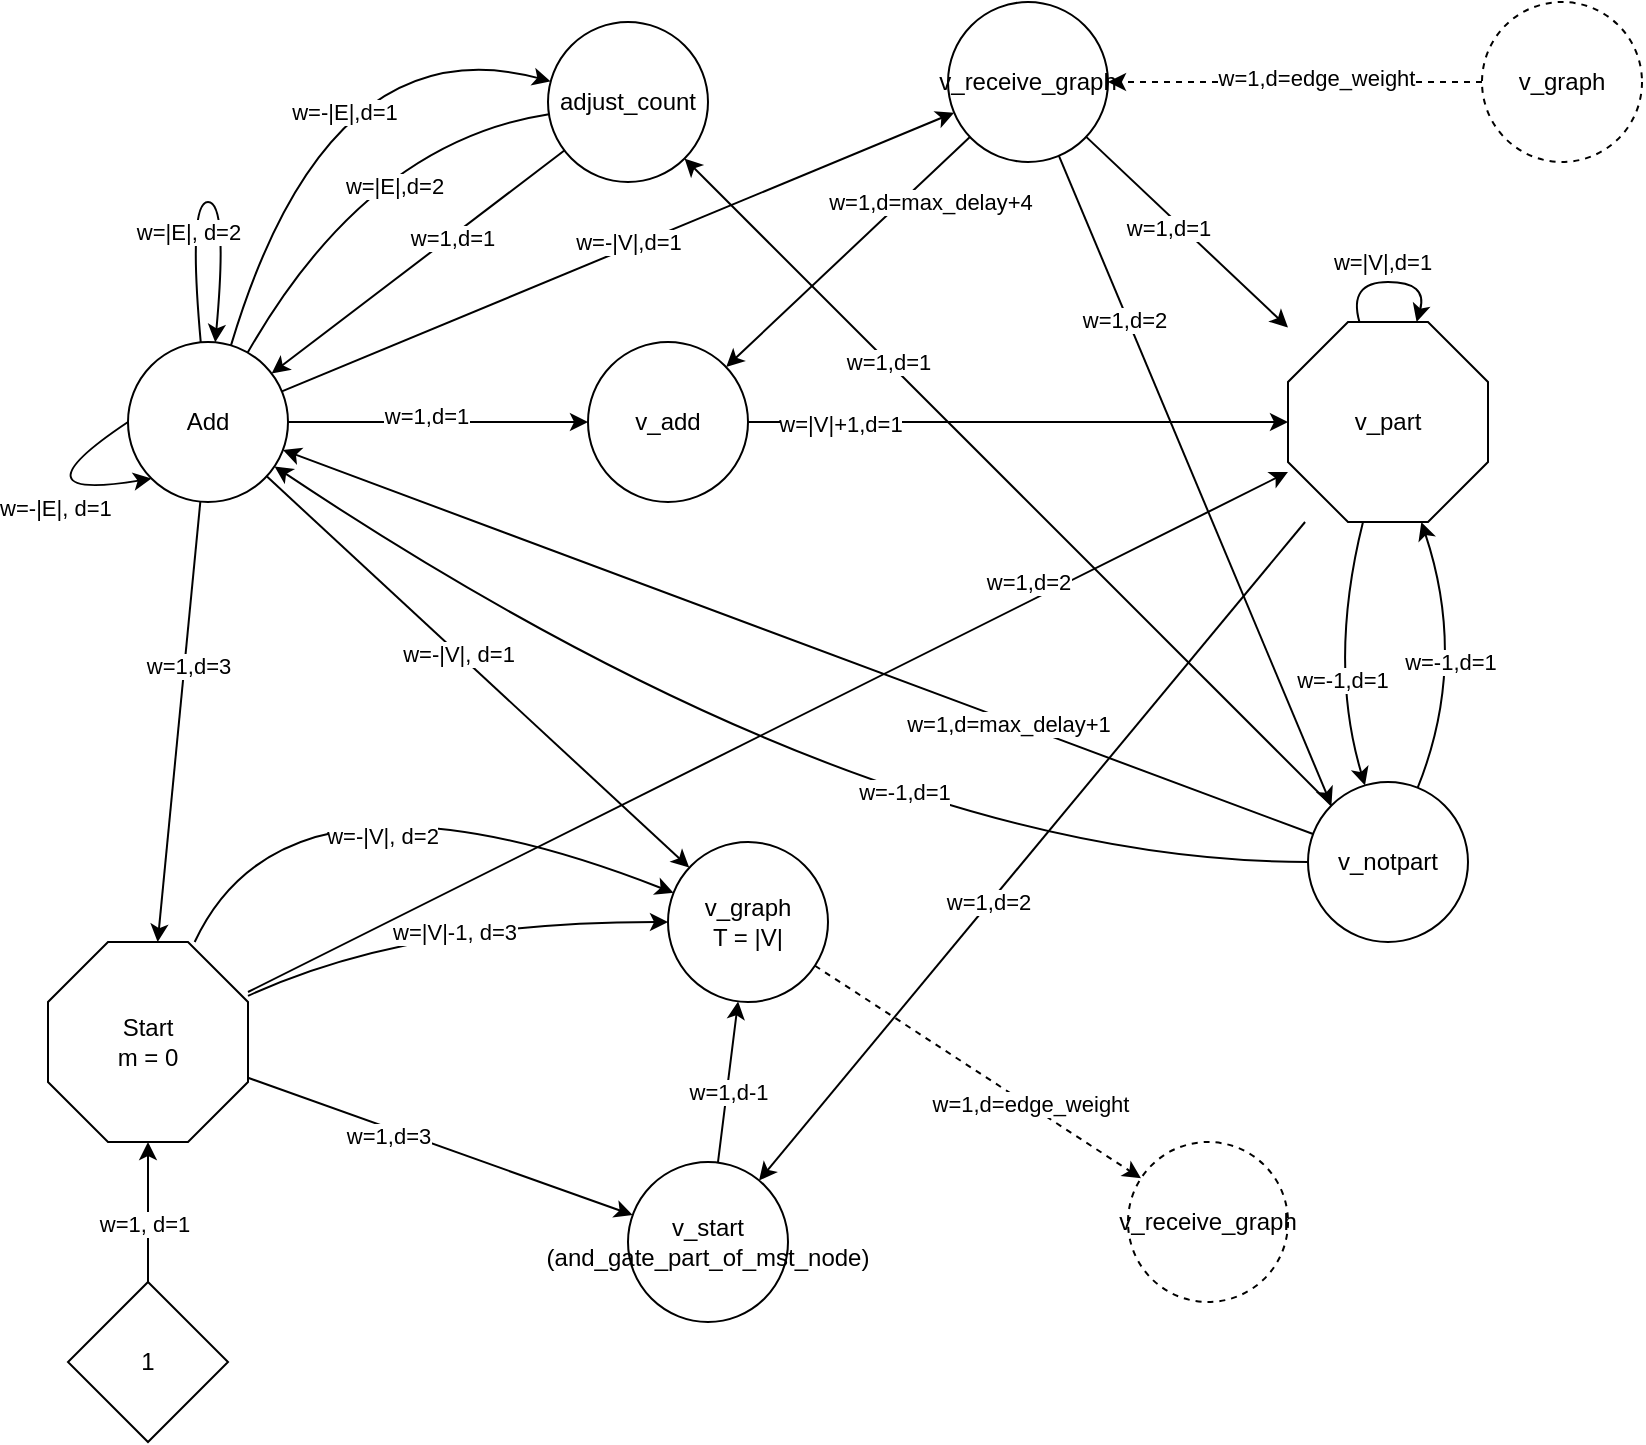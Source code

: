 <mxfile version="25.0.3">
  <diagram name="Pagina-1" id="IN2GnqsbCBUMsIS-wJ98">
    <mxGraphModel dx="670" dy="943" grid="1" gridSize="10" guides="1" tooltips="1" connect="1" arrows="1" fold="1" page="1" pageScale="1" pageWidth="827" pageHeight="1169" math="0" shadow="0">
      <root>
        <mxCell id="0" />
        <mxCell id="1" parent="0" />
        <mxCell id="YsAKR73XazrwtLxm75Nd-1" value="1" style="rhombus;whiteSpace=wrap;html=1;" parent="1" vertex="1">
          <mxGeometry x="40" y="640" width="80" height="80" as="geometry" />
        </mxCell>
        <mxCell id="YsAKR73XazrwtLxm75Nd-2" value="Start&lt;div&gt;m = 0&lt;/div&gt;" style="whiteSpace=wrap;html=1;shape=mxgraph.basic.octagon2;align=center;verticalAlign=middle;dx=15;" parent="1" vertex="1">
          <mxGeometry x="30" y="470" width="100" height="100" as="geometry" />
        </mxCell>
        <mxCell id="YsAKR73XazrwtLxm75Nd-3" value="" style="endArrow=classic;html=1;rounded=0;" parent="1" source="YsAKR73XazrwtLxm75Nd-1" target="YsAKR73XazrwtLxm75Nd-2" edge="1">
          <mxGeometry width="50" height="50" relative="1" as="geometry">
            <mxPoint x="390" y="410" as="sourcePoint" />
            <mxPoint x="440" y="360" as="targetPoint" />
          </mxGeometry>
        </mxCell>
        <mxCell id="YsAKR73XazrwtLxm75Nd-24" value="w=1, d=1" style="edgeLabel;html=1;align=center;verticalAlign=middle;resizable=0;points=[];" parent="YsAKR73XazrwtLxm75Nd-3" vertex="1" connectable="0">
          <mxGeometry x="-0.171" y="2" relative="1" as="geometry">
            <mxPoint as="offset" />
          </mxGeometry>
        </mxCell>
        <mxCell id="YsAKR73XazrwtLxm75Nd-4" value="v_graph&lt;div&gt;T = |V|&lt;/div&gt;" style="ellipse;whiteSpace=wrap;html=1;aspect=fixed;" parent="1" vertex="1">
          <mxGeometry x="340" y="420" width="80" height="80" as="geometry" />
        </mxCell>
        <mxCell id="YsAKR73XazrwtLxm75Nd-5" value="" style="endArrow=classic;html=1;rounded=0;curved=1;" parent="1" source="YsAKR73XazrwtLxm75Nd-2" target="YsAKR73XazrwtLxm75Nd-4" edge="1">
          <mxGeometry width="50" height="50" relative="1" as="geometry">
            <mxPoint x="390" y="410" as="sourcePoint" />
            <mxPoint x="440" y="360" as="targetPoint" />
            <Array as="points">
              <mxPoint x="150" y="370" />
            </Array>
          </mxGeometry>
        </mxCell>
        <mxCell id="YsAKR73XazrwtLxm75Nd-35" value="w=-|V|, d=2" style="edgeLabel;html=1;align=center;verticalAlign=middle;resizable=0;points=[];" parent="YsAKR73XazrwtLxm75Nd-5" vertex="1" connectable="0">
          <mxGeometry x="0.083" y="-26" relative="1" as="geometry">
            <mxPoint x="-1" as="offset" />
          </mxGeometry>
        </mxCell>
        <mxCell id="YsAKR73XazrwtLxm75Nd-7" value="v_add" style="ellipse;whiteSpace=wrap;html=1;aspect=fixed;" parent="1" vertex="1">
          <mxGeometry x="300" y="170" width="80" height="80" as="geometry" />
        </mxCell>
        <mxCell id="YsAKR73XazrwtLxm75Nd-9" value="v_notpart" style="ellipse;whiteSpace=wrap;html=1;aspect=fixed;" parent="1" vertex="1">
          <mxGeometry x="660" y="390" width="80" height="80" as="geometry" />
        </mxCell>
        <mxCell id="YsAKR73XazrwtLxm75Nd-12" value="v_part" style="whiteSpace=wrap;html=1;shape=mxgraph.basic.octagon2;align=center;verticalAlign=middle;dx=15;" parent="1" vertex="1">
          <mxGeometry x="650" y="160" width="100" height="100" as="geometry" />
        </mxCell>
        <mxCell id="YsAKR73XazrwtLxm75Nd-13" value="" style="endArrow=classic;html=1;rounded=0;curved=1;" parent="1" source="YsAKR73XazrwtLxm75Nd-12" target="YsAKR73XazrwtLxm75Nd-9" edge="1">
          <mxGeometry width="50" height="50" relative="1" as="geometry">
            <mxPoint x="390" y="410" as="sourcePoint" />
            <mxPoint x="440" y="360" as="targetPoint" />
            <Array as="points">
              <mxPoint x="670" y="330" />
            </Array>
          </mxGeometry>
        </mxCell>
        <mxCell id="YsAKR73XazrwtLxm75Nd-51" value="w=-1,d=1" style="edgeLabel;html=1;align=center;verticalAlign=middle;resizable=0;points=[];" parent="YsAKR73XazrwtLxm75Nd-13" vertex="1" connectable="0">
          <mxGeometry x="0.216" y="4" relative="1" as="geometry">
            <mxPoint as="offset" />
          </mxGeometry>
        </mxCell>
        <mxCell id="YsAKR73XazrwtLxm75Nd-14" value="" style="endArrow=classic;html=1;rounded=0;curved=1;" parent="1" source="YsAKR73XazrwtLxm75Nd-9" target="YsAKR73XazrwtLxm75Nd-12" edge="1">
          <mxGeometry width="50" height="50" relative="1" as="geometry">
            <mxPoint x="390" y="410" as="sourcePoint" />
            <mxPoint x="440" y="360" as="targetPoint" />
            <Array as="points">
              <mxPoint x="740" y="330" />
            </Array>
          </mxGeometry>
        </mxCell>
        <mxCell id="YsAKR73XazrwtLxm75Nd-55" value="w=-1,d=1" style="edgeLabel;html=1;align=center;verticalAlign=middle;resizable=0;points=[];" parent="YsAKR73XazrwtLxm75Nd-14" vertex="1" connectable="0">
          <mxGeometry x="-0.089" y="9" relative="1" as="geometry">
            <mxPoint as="offset" />
          </mxGeometry>
        </mxCell>
        <mxCell id="YsAKR73XazrwtLxm75Nd-15" value="v_start&lt;div&gt;(and_gate_part_of_mst_node)&lt;/div&gt;" style="ellipse;whiteSpace=wrap;html=1;aspect=fixed;" parent="1" vertex="1">
          <mxGeometry x="320" y="580" width="80" height="80" as="geometry" />
        </mxCell>
        <mxCell id="YsAKR73XazrwtLxm75Nd-16" value="" style="endArrow=classic;html=1;rounded=0;" parent="1" source="YsAKR73XazrwtLxm75Nd-2" target="YsAKR73XazrwtLxm75Nd-15" edge="1">
          <mxGeometry width="50" height="50" relative="1" as="geometry">
            <mxPoint x="390" y="410" as="sourcePoint" />
            <mxPoint x="440" y="360" as="targetPoint" />
          </mxGeometry>
        </mxCell>
        <mxCell id="YsAKR73XazrwtLxm75Nd-46" value="w=1,d=3" style="edgeLabel;html=1;align=center;verticalAlign=middle;resizable=0;points=[];" parent="YsAKR73XazrwtLxm75Nd-16" vertex="1" connectable="0">
          <mxGeometry x="-0.258" y="-4" relative="1" as="geometry">
            <mxPoint as="offset" />
          </mxGeometry>
        </mxCell>
        <mxCell id="YsAKR73XazrwtLxm75Nd-17" value="" style="endArrow=classic;html=1;rounded=0;" parent="1" source="YsAKR73XazrwtLxm75Nd-12" target="YsAKR73XazrwtLxm75Nd-15" edge="1">
          <mxGeometry width="50" height="50" relative="1" as="geometry">
            <mxPoint x="590" y="300" as="sourcePoint" />
            <mxPoint x="440" y="360" as="targetPoint" />
          </mxGeometry>
        </mxCell>
        <mxCell id="YsAKR73XazrwtLxm75Nd-45" value="w=1,d=2" style="edgeLabel;html=1;align=center;verticalAlign=middle;resizable=0;points=[];" parent="YsAKR73XazrwtLxm75Nd-17" vertex="1" connectable="0">
          <mxGeometry x="0.251" y="3" relative="1" as="geometry">
            <mxPoint x="10" y="-18" as="offset" />
          </mxGeometry>
        </mxCell>
        <mxCell id="YsAKR73XazrwtLxm75Nd-18" value="Add" style="ellipse;whiteSpace=wrap;html=1;aspect=fixed;" parent="1" vertex="1">
          <mxGeometry x="70" y="170" width="80" height="80" as="geometry" />
        </mxCell>
        <mxCell id="YsAKR73XazrwtLxm75Nd-19" value="" style="endArrow=classic;html=1;rounded=0;" parent="1" source="YsAKR73XazrwtLxm75Nd-18" target="YsAKR73XazrwtLxm75Nd-7" edge="1">
          <mxGeometry width="50" height="50" relative="1" as="geometry">
            <mxPoint x="390" y="410" as="sourcePoint" />
            <mxPoint x="440" y="360" as="targetPoint" />
          </mxGeometry>
        </mxCell>
        <mxCell id="YsAKR73XazrwtLxm75Nd-60" value="w=1,d=1" style="edgeLabel;html=1;align=center;verticalAlign=middle;resizable=0;points=[];" parent="YsAKR73XazrwtLxm75Nd-19" vertex="1" connectable="0">
          <mxGeometry x="-0.08" y="3" relative="1" as="geometry">
            <mxPoint as="offset" />
          </mxGeometry>
        </mxCell>
        <mxCell id="YsAKR73XazrwtLxm75Nd-20" value="" style="endArrow=classic;html=1;rounded=0;" parent="1" source="YsAKR73XazrwtLxm75Nd-18" target="YsAKR73XazrwtLxm75Nd-4" edge="1">
          <mxGeometry width="50" height="50" relative="1" as="geometry">
            <mxPoint x="390" y="410" as="sourcePoint" />
            <mxPoint x="440" y="360" as="targetPoint" />
          </mxGeometry>
        </mxCell>
        <mxCell id="YsAKR73XazrwtLxm75Nd-38" value="w=-|V|, d=1" style="edgeLabel;html=1;align=center;verticalAlign=middle;resizable=0;points=[];" parent="YsAKR73XazrwtLxm75Nd-20" vertex="1" connectable="0">
          <mxGeometry x="-0.095" relative="1" as="geometry">
            <mxPoint as="offset" />
          </mxGeometry>
        </mxCell>
        <mxCell id="YsAKR73XazrwtLxm75Nd-21" value="" style="endArrow=classic;html=1;rounded=0;" parent="1" source="YsAKR73XazrwtLxm75Nd-15" target="YsAKR73XazrwtLxm75Nd-4" edge="1">
          <mxGeometry width="50" height="50" relative="1" as="geometry">
            <mxPoint x="390" y="410" as="sourcePoint" />
            <mxPoint x="440" y="360" as="targetPoint" />
          </mxGeometry>
        </mxCell>
        <mxCell id="YsAKR73XazrwtLxm75Nd-47" value="w=1,d-1" style="edgeLabel;html=1;align=center;verticalAlign=middle;resizable=0;points=[];" parent="YsAKR73XazrwtLxm75Nd-21" vertex="1" connectable="0">
          <mxGeometry x="-0.109" relative="1" as="geometry">
            <mxPoint as="offset" />
          </mxGeometry>
        </mxCell>
        <mxCell id="YsAKR73XazrwtLxm75Nd-22" value="" style="endArrow=classic;html=1;rounded=0;" parent="1" source="YsAKR73XazrwtLxm75Nd-7" target="YsAKR73XazrwtLxm75Nd-12" edge="1">
          <mxGeometry width="50" height="50" relative="1" as="geometry">
            <mxPoint x="390" y="410" as="sourcePoint" />
            <mxPoint x="440" y="360" as="targetPoint" />
          </mxGeometry>
        </mxCell>
        <mxCell id="YsAKR73XazrwtLxm75Nd-63" value="w=|V|+1,d=1" style="edgeLabel;html=1;align=center;verticalAlign=middle;resizable=0;points=[];" parent="YsAKR73XazrwtLxm75Nd-22" vertex="1" connectable="0">
          <mxGeometry x="-0.659" y="-1" relative="1" as="geometry">
            <mxPoint as="offset" />
          </mxGeometry>
        </mxCell>
        <mxCell id="YsAKR73XazrwtLxm75Nd-23" value="" style="endArrow=classic;html=1;rounded=0;" parent="1" source="YsAKR73XazrwtLxm75Nd-9" target="YsAKR73XazrwtLxm75Nd-18" edge="1">
          <mxGeometry width="50" height="50" relative="1" as="geometry">
            <mxPoint x="390" y="410" as="sourcePoint" />
            <mxPoint x="440" y="360" as="targetPoint" />
          </mxGeometry>
        </mxCell>
        <mxCell id="YsAKR73XazrwtLxm75Nd-54" value="w=1,d=max_delay+1" style="edgeLabel;html=1;align=center;verticalAlign=middle;resizable=0;points=[];" parent="YsAKR73XazrwtLxm75Nd-23" vertex="1" connectable="0">
          <mxGeometry x="-0.388" relative="1" as="geometry">
            <mxPoint x="5" y="3" as="offset" />
          </mxGeometry>
        </mxCell>
        <mxCell id="YsAKR73XazrwtLxm75Nd-27" value="" style="endArrow=classic;html=1;rounded=0;curved=1;exitX=0;exitY=0.5;exitDx=0;exitDy=0;entryX=0;entryY=1;entryDx=0;entryDy=0;" parent="1" source="YsAKR73XazrwtLxm75Nd-18" target="YsAKR73XazrwtLxm75Nd-18" edge="1">
          <mxGeometry width="50" height="50" relative="1" as="geometry">
            <mxPoint x="160" y="90" as="sourcePoint" />
            <mxPoint x="240" y="160" as="targetPoint" />
            <Array as="points">
              <mxPoint x="10" y="250" />
            </Array>
          </mxGeometry>
        </mxCell>
        <mxCell id="YsAKR73XazrwtLxm75Nd-28" value="w=-|E|, d=1&amp;nbsp;" style="edgeLabel;html=1;align=center;verticalAlign=middle;resizable=0;points=[];" parent="YsAKR73XazrwtLxm75Nd-27" vertex="1" connectable="0">
          <mxGeometry x="0.334" y="-7" relative="1" as="geometry">
            <mxPoint as="offset" />
          </mxGeometry>
        </mxCell>
        <mxCell id="YsAKR73XazrwtLxm75Nd-29" value="" style="endArrow=classic;html=1;rounded=0;curved=1;elbow=vertical;" parent="1" source="YsAKR73XazrwtLxm75Nd-18" target="YsAKR73XazrwtLxm75Nd-18" edge="1">
          <mxGeometry width="50" height="50" relative="1" as="geometry">
            <mxPoint x="120" y="410" as="sourcePoint" />
            <mxPoint x="220" y="150" as="targetPoint" />
            <Array as="points">
              <mxPoint x="110" y="100" />
            </Array>
          </mxGeometry>
        </mxCell>
        <mxCell id="YsAKR73XazrwtLxm75Nd-30" value="w=|E|, d=2" style="edgeLabel;html=1;align=center;verticalAlign=middle;resizable=0;points=[];" parent="YsAKR73XazrwtLxm75Nd-29" vertex="1" connectable="0">
          <mxGeometry x="0.317" y="-5" relative="1" as="geometry">
            <mxPoint x="-14" as="offset" />
          </mxGeometry>
        </mxCell>
        <mxCell id="YsAKR73XazrwtLxm75Nd-31" value="adjust_count" style="ellipse;whiteSpace=wrap;html=1;aspect=fixed;" parent="1" vertex="1">
          <mxGeometry x="280" y="10" width="80" height="80" as="geometry" />
        </mxCell>
        <mxCell id="YsAKR73XazrwtLxm75Nd-32" value="" style="endArrow=classic;html=1;rounded=0;" parent="1" source="YsAKR73XazrwtLxm75Nd-31" target="YsAKR73XazrwtLxm75Nd-18" edge="1">
          <mxGeometry width="50" height="50" relative="1" as="geometry">
            <mxPoint x="210" y="410" as="sourcePoint" />
            <mxPoint x="260" y="360" as="targetPoint" />
          </mxGeometry>
        </mxCell>
        <mxCell id="YsAKR73XazrwtLxm75Nd-33" value="w=1,d=1" style="edgeLabel;html=1;align=center;verticalAlign=middle;resizable=0;points=[];" parent="YsAKR73XazrwtLxm75Nd-32" vertex="1" connectable="0">
          <mxGeometry x="-0.227" relative="1" as="geometry">
            <mxPoint as="offset" />
          </mxGeometry>
        </mxCell>
        <mxCell id="YsAKR73XazrwtLxm75Nd-34" value="v_receive_graph" style="ellipse;whiteSpace=wrap;html=1;aspect=fixed;" parent="1" vertex="1">
          <mxGeometry x="480" width="80" height="80" as="geometry" />
        </mxCell>
        <mxCell id="YsAKR73XazrwtLxm75Nd-36" value="" style="endArrow=classic;html=1;rounded=0;curved=1;" parent="1" source="YsAKR73XazrwtLxm75Nd-2" target="YsAKR73XazrwtLxm75Nd-4" edge="1">
          <mxGeometry width="50" height="50" relative="1" as="geometry">
            <mxPoint x="170" y="410" as="sourcePoint" />
            <mxPoint x="220" y="360" as="targetPoint" />
            <Array as="points">
              <mxPoint x="210" y="460" />
            </Array>
          </mxGeometry>
        </mxCell>
        <mxCell id="YsAKR73XazrwtLxm75Nd-37" value="w=|V|-1, d=3" style="edgeLabel;html=1;align=center;verticalAlign=middle;resizable=0;points=[];" parent="YsAKR73XazrwtLxm75Nd-36" vertex="1" connectable="0">
          <mxGeometry x="0.236" y="-2" relative="1" as="geometry">
            <mxPoint x="-24" y="3" as="offset" />
          </mxGeometry>
        </mxCell>
        <mxCell id="YsAKR73XazrwtLxm75Nd-39" value="" style="endArrow=classic;html=1;rounded=0;" parent="1" source="YsAKR73XazrwtLxm75Nd-18" target="YsAKR73XazrwtLxm75Nd-34" edge="1">
          <mxGeometry width="50" height="50" relative="1" as="geometry">
            <mxPoint x="260" y="410" as="sourcePoint" />
            <mxPoint x="310" y="360" as="targetPoint" />
          </mxGeometry>
        </mxCell>
        <mxCell id="YsAKR73XazrwtLxm75Nd-40" value="w=-|V|,d=1" style="edgeLabel;html=1;align=center;verticalAlign=middle;resizable=0;points=[];" parent="YsAKR73XazrwtLxm75Nd-39" vertex="1" connectable="0">
          <mxGeometry x="0.317" y="-1" relative="1" as="geometry">
            <mxPoint x="-49" y="16" as="offset" />
          </mxGeometry>
        </mxCell>
        <mxCell id="YsAKR73XazrwtLxm75Nd-41" value="" style="endArrow=classic;html=1;rounded=0;curved=1;elbow=vertical;" parent="1" source="YsAKR73XazrwtLxm75Nd-12" target="YsAKR73XazrwtLxm75Nd-12" edge="1">
          <mxGeometry width="50" height="50" relative="1" as="geometry">
            <mxPoint x="560" y="410" as="sourcePoint" />
            <mxPoint x="710" y="110" as="targetPoint" />
            <Array as="points">
              <mxPoint x="680" y="140" />
            </Array>
          </mxGeometry>
        </mxCell>
        <mxCell id="YsAKR73XazrwtLxm75Nd-42" value="w=|V|,d=1" style="edgeLabel;html=1;align=center;verticalAlign=middle;resizable=0;points=[];" parent="YsAKR73XazrwtLxm75Nd-41" vertex="1" connectable="0">
          <mxGeometry x="0.164" y="-6" relative="1" as="geometry">
            <mxPoint x="-10" y="-16" as="offset" />
          </mxGeometry>
        </mxCell>
        <mxCell id="YsAKR73XazrwtLxm75Nd-43" value="" style="endArrow=classic;html=1;rounded=0;" parent="1" source="YsAKR73XazrwtLxm75Nd-2" target="YsAKR73XazrwtLxm75Nd-12" edge="1">
          <mxGeometry width="50" height="50" relative="1" as="geometry">
            <mxPoint x="290" y="410" as="sourcePoint" />
            <mxPoint x="560" y="120" as="targetPoint" />
          </mxGeometry>
        </mxCell>
        <mxCell id="YsAKR73XazrwtLxm75Nd-44" value="w=1,d=2" style="edgeLabel;html=1;align=center;verticalAlign=middle;resizable=0;points=[];" parent="YsAKR73XazrwtLxm75Nd-43" vertex="1" connectable="0">
          <mxGeometry x="0.647" y="3" relative="1" as="geometry">
            <mxPoint x="-37" y="12" as="offset" />
          </mxGeometry>
        </mxCell>
        <mxCell id="YsAKR73XazrwtLxm75Nd-48" value="" style="endArrow=classic;html=1;rounded=0;" parent="1" source="YsAKR73XazrwtLxm75Nd-34" target="YsAKR73XazrwtLxm75Nd-12" edge="1">
          <mxGeometry width="50" height="50" relative="1" as="geometry">
            <mxPoint x="490" y="210" as="sourcePoint" />
            <mxPoint x="540" y="160" as="targetPoint" />
          </mxGeometry>
        </mxCell>
        <mxCell id="YsAKR73XazrwtLxm75Nd-49" value="w=1,d=1" style="edgeLabel;html=1;align=center;verticalAlign=middle;resizable=0;points=[];" parent="YsAKR73XazrwtLxm75Nd-48" vertex="1" connectable="0">
          <mxGeometry x="-0.131" y="-5" relative="1" as="geometry">
            <mxPoint as="offset" />
          </mxGeometry>
        </mxCell>
        <mxCell id="YsAKR73XazrwtLxm75Nd-52" value="" style="endArrow=classic;html=1;rounded=0;entryX=0;entryY=0;entryDx=0;entryDy=0;" parent="1" source="YsAKR73XazrwtLxm75Nd-34" target="YsAKR73XazrwtLxm75Nd-9" edge="1">
          <mxGeometry width="50" height="50" relative="1" as="geometry">
            <mxPoint x="490" y="210" as="sourcePoint" />
            <mxPoint x="540" y="160" as="targetPoint" />
          </mxGeometry>
        </mxCell>
        <mxCell id="YsAKR73XazrwtLxm75Nd-53" value="w=1,d=2" style="edgeLabel;html=1;align=center;verticalAlign=middle;resizable=0;points=[];" parent="YsAKR73XazrwtLxm75Nd-52" vertex="1" connectable="0">
          <mxGeometry x="-0.502" y="-2" relative="1" as="geometry">
            <mxPoint as="offset" />
          </mxGeometry>
        </mxCell>
        <mxCell id="YsAKR73XazrwtLxm75Nd-56" value="" style="endArrow=classic;html=1;rounded=0;curved=1;" parent="1" source="YsAKR73XazrwtLxm75Nd-9" target="YsAKR73XazrwtLxm75Nd-18" edge="1">
          <mxGeometry width="50" height="50" relative="1" as="geometry">
            <mxPoint x="350" y="210" as="sourcePoint" />
            <mxPoint x="400" y="160" as="targetPoint" />
            <Array as="points">
              <mxPoint x="440" y="430" />
            </Array>
          </mxGeometry>
        </mxCell>
        <mxCell id="YsAKR73XazrwtLxm75Nd-57" value="w=-1,d=1" style="edgeLabel;html=1;align=center;verticalAlign=middle;resizable=0;points=[];" parent="YsAKR73XazrwtLxm75Nd-56" vertex="1" connectable="0">
          <mxGeometry x="-0.299" y="-35" relative="1" as="geometry">
            <mxPoint as="offset" />
          </mxGeometry>
        </mxCell>
        <mxCell id="YsAKR73XazrwtLxm75Nd-58" value="" style="endArrow=classic;html=1;rounded=0;" parent="1" source="YsAKR73XazrwtLxm75Nd-9" target="YsAKR73XazrwtLxm75Nd-31" edge="1">
          <mxGeometry width="50" height="50" relative="1" as="geometry">
            <mxPoint x="470" y="210" as="sourcePoint" />
            <mxPoint x="520" y="160" as="targetPoint" />
          </mxGeometry>
        </mxCell>
        <mxCell id="YsAKR73XazrwtLxm75Nd-59" value="w=1,d=1" style="edgeLabel;html=1;align=center;verticalAlign=middle;resizable=0;points=[];" parent="YsAKR73XazrwtLxm75Nd-58" vertex="1" connectable="0">
          <mxGeometry x="0.498" y="2" relative="1" as="geometry">
            <mxPoint x="22" y="19" as="offset" />
          </mxGeometry>
        </mxCell>
        <mxCell id="YsAKR73XazrwtLxm75Nd-61" value="" style="endArrow=classic;html=1;rounded=0;" parent="1" source="YsAKR73XazrwtLxm75Nd-34" target="YsAKR73XazrwtLxm75Nd-7" edge="1">
          <mxGeometry width="50" height="50" relative="1" as="geometry">
            <mxPoint x="310" y="410" as="sourcePoint" />
            <mxPoint x="360" y="360" as="targetPoint" />
          </mxGeometry>
        </mxCell>
        <mxCell id="YsAKR73XazrwtLxm75Nd-62" value="w=1,d=max_delay+4" style="edgeLabel;html=1;align=center;verticalAlign=middle;resizable=0;points=[];" parent="YsAKR73XazrwtLxm75Nd-61" vertex="1" connectable="0">
          <mxGeometry x="-0.27" y="1" relative="1" as="geometry">
            <mxPoint x="23" y="-10" as="offset" />
          </mxGeometry>
        </mxCell>
        <mxCell id="SVUvpSc7Sjw2VeaOamS8-1" value="v_graph" style="ellipse;whiteSpace=wrap;html=1;aspect=fixed;dashed=1;" vertex="1" parent="1">
          <mxGeometry x="747" width="80" height="80" as="geometry" />
        </mxCell>
        <mxCell id="SVUvpSc7Sjw2VeaOamS8-2" value="v_receive_graph" style="ellipse;whiteSpace=wrap;html=1;aspect=fixed;dashed=1;" vertex="1" parent="1">
          <mxGeometry x="570" y="570" width="80" height="80" as="geometry" />
        </mxCell>
        <mxCell id="SVUvpSc7Sjw2VeaOamS8-3" value="" style="endArrow=classic;html=1;rounded=0;dashed=1;" edge="1" parent="1" source="YsAKR73XazrwtLxm75Nd-4" target="SVUvpSc7Sjw2VeaOamS8-2">
          <mxGeometry width="50" height="50" relative="1" as="geometry">
            <mxPoint x="340" y="340" as="sourcePoint" />
            <mxPoint x="390" y="290" as="targetPoint" />
          </mxGeometry>
        </mxCell>
        <mxCell id="SVUvpSc7Sjw2VeaOamS8-4" value="w=1,d=edge_weight" style="edgeLabel;html=1;align=center;verticalAlign=middle;resizable=0;points=[];" vertex="1" connectable="0" parent="SVUvpSc7Sjw2VeaOamS8-3">
          <mxGeometry x="0.083" y="1" relative="1" as="geometry">
            <mxPoint x="18" y="12" as="offset" />
          </mxGeometry>
        </mxCell>
        <mxCell id="SVUvpSc7Sjw2VeaOamS8-5" value="" style="endArrow=classic;html=1;rounded=0;dashed=1;" edge="1" parent="1" source="SVUvpSc7Sjw2VeaOamS8-1" target="YsAKR73XazrwtLxm75Nd-34">
          <mxGeometry width="50" height="50" relative="1" as="geometry">
            <mxPoint x="400" y="340" as="sourcePoint" />
            <mxPoint x="450" y="290" as="targetPoint" />
          </mxGeometry>
        </mxCell>
        <mxCell id="SVUvpSc7Sjw2VeaOamS8-6" value="w=1,d=edge_weight" style="edgeLabel;html=1;align=center;verticalAlign=middle;resizable=0;points=[];" vertex="1" connectable="0" parent="SVUvpSc7Sjw2VeaOamS8-5">
          <mxGeometry x="-0.111" y="-2" relative="1" as="geometry">
            <mxPoint as="offset" />
          </mxGeometry>
        </mxCell>
        <mxCell id="SVUvpSc7Sjw2VeaOamS8-7" value="" style="endArrow=classic;html=1;rounded=0;" edge="1" parent="1" source="YsAKR73XazrwtLxm75Nd-18" target="YsAKR73XazrwtLxm75Nd-2">
          <mxGeometry width="50" height="50" relative="1" as="geometry">
            <mxPoint x="230" y="460" as="sourcePoint" />
            <mxPoint x="280" y="410" as="targetPoint" />
          </mxGeometry>
        </mxCell>
        <mxCell id="SVUvpSc7Sjw2VeaOamS8-8" value="w=1,d=3" style="edgeLabel;html=1;align=center;verticalAlign=middle;resizable=0;points=[];" vertex="1" connectable="0" parent="SVUvpSc7Sjw2VeaOamS8-7">
          <mxGeometry x="-0.255" y="2" relative="1" as="geometry">
            <mxPoint as="offset" />
          </mxGeometry>
        </mxCell>
        <mxCell id="SVUvpSc7Sjw2VeaOamS8-9" value="" style="endArrow=classic;html=1;rounded=0;curved=1;" edge="1" parent="1" source="YsAKR73XazrwtLxm75Nd-18" target="YsAKR73XazrwtLxm75Nd-31">
          <mxGeometry width="50" height="50" relative="1" as="geometry">
            <mxPoint x="230" y="210" as="sourcePoint" />
            <mxPoint x="150" y="30" as="targetPoint" />
            <Array as="points">
              <mxPoint x="170" y="10" />
            </Array>
          </mxGeometry>
        </mxCell>
        <mxCell id="SVUvpSc7Sjw2VeaOamS8-10" value="w=-|E|,d=1" style="edgeLabel;html=1;align=center;verticalAlign=middle;resizable=0;points=[];" vertex="1" connectable="0" parent="SVUvpSc7Sjw2VeaOamS8-9">
          <mxGeometry x="-0.097" y="-20" relative="1" as="geometry">
            <mxPoint as="offset" />
          </mxGeometry>
        </mxCell>
        <mxCell id="SVUvpSc7Sjw2VeaOamS8-11" value="" style="endArrow=none;html=1;rounded=0;curved=1;" edge="1" parent="1" source="YsAKR73XazrwtLxm75Nd-18" target="YsAKR73XazrwtLxm75Nd-31">
          <mxGeometry width="50" height="50" relative="1" as="geometry">
            <mxPoint x="230" y="210" as="sourcePoint" />
            <mxPoint x="280" y="160" as="targetPoint" />
            <Array as="points">
              <mxPoint x="190" y="70" />
            </Array>
          </mxGeometry>
        </mxCell>
        <mxCell id="SVUvpSc7Sjw2VeaOamS8-12" value="w=|E|,d=2" style="edgeLabel;html=1;align=center;verticalAlign=middle;resizable=0;points=[];" vertex="1" connectable="0" parent="SVUvpSc7Sjw2VeaOamS8-11">
          <mxGeometry x="0.018" y="-22" relative="1" as="geometry">
            <mxPoint as="offset" />
          </mxGeometry>
        </mxCell>
      </root>
    </mxGraphModel>
  </diagram>
</mxfile>
